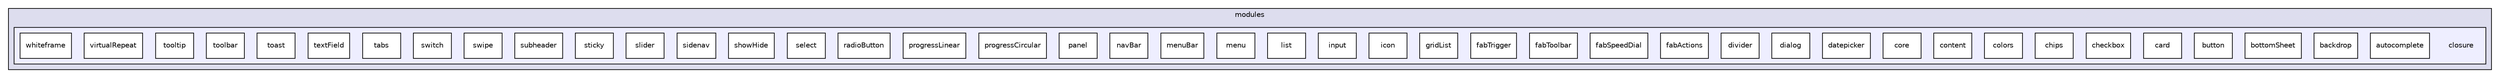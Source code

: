 digraph "libs/angular/angular-material-fileinput-master/bower_components/angular-material/modules/closure" {
  compound=true
  node [ fontsize="10", fontname="Helvetica"];
  edge [ labelfontsize="10", labelfontname="Helvetica"];
  subgraph clusterdir_9a01bcb1e0ccd983732fab7293854df9 {
    graph [ bgcolor="#ddddee", pencolor="black", label="modules" fontname="Helvetica", fontsize="10", URL="dir_9a01bcb1e0ccd983732fab7293854df9.html"]
  subgraph clusterdir_9508a65cdb91278c0406c0d6c7b30c42 {
    graph [ bgcolor="#eeeeff", pencolor="black", label="" URL="dir_9508a65cdb91278c0406c0d6c7b30c42.html"];
    dir_9508a65cdb91278c0406c0d6c7b30c42 [shape=plaintext label="closure"];
    dir_53a5ff8b3b1be099c1851764cff63c9f [shape=box label="autocomplete" color="black" fillcolor="white" style="filled" URL="dir_53a5ff8b3b1be099c1851764cff63c9f.html"];
    dir_b0506f1236e978daf0710ba61cc817d2 [shape=box label="backdrop" color="black" fillcolor="white" style="filled" URL="dir_b0506f1236e978daf0710ba61cc817d2.html"];
    dir_1af60cb73c532d03a079fe356fa0d691 [shape=box label="bottomSheet" color="black" fillcolor="white" style="filled" URL="dir_1af60cb73c532d03a079fe356fa0d691.html"];
    dir_6ec4dd24b257e7cd4fc1834cc5ba4cc8 [shape=box label="button" color="black" fillcolor="white" style="filled" URL="dir_6ec4dd24b257e7cd4fc1834cc5ba4cc8.html"];
    dir_ecedc1243ed982b379dd33b800d091b4 [shape=box label="card" color="black" fillcolor="white" style="filled" URL="dir_ecedc1243ed982b379dd33b800d091b4.html"];
    dir_369318e32d9fbd8d1ffb9874062e8952 [shape=box label="checkbox" color="black" fillcolor="white" style="filled" URL="dir_369318e32d9fbd8d1ffb9874062e8952.html"];
    dir_ad6140ca483fa946e2e093fb22d9298d [shape=box label="chips" color="black" fillcolor="white" style="filled" URL="dir_ad6140ca483fa946e2e093fb22d9298d.html"];
    dir_e8a4aefa9da8f0264302e72d0ece42df [shape=box label="colors" color="black" fillcolor="white" style="filled" URL="dir_e8a4aefa9da8f0264302e72d0ece42df.html"];
    dir_ef7e8db73fd082e7338cfc8846716512 [shape=box label="content" color="black" fillcolor="white" style="filled" URL="dir_ef7e8db73fd082e7338cfc8846716512.html"];
    dir_7e9651f8c19b1c8adfbf9adab5fd7666 [shape=box label="core" color="black" fillcolor="white" style="filled" URL="dir_7e9651f8c19b1c8adfbf9adab5fd7666.html"];
    dir_42d2fb6b5603ec5d7e8c802885a39ae0 [shape=box label="datepicker" color="black" fillcolor="white" style="filled" URL="dir_42d2fb6b5603ec5d7e8c802885a39ae0.html"];
    dir_5a7b73cb1129dabcd388a4e1418053f4 [shape=box label="dialog" color="black" fillcolor="white" style="filled" URL="dir_5a7b73cb1129dabcd388a4e1418053f4.html"];
    dir_0d79382aee9e0aabc80b9fb904a22fb6 [shape=box label="divider" color="black" fillcolor="white" style="filled" URL="dir_0d79382aee9e0aabc80b9fb904a22fb6.html"];
    dir_545fa2cba84f0d4de92e2dc51b50577c [shape=box label="fabActions" color="black" fillcolor="white" style="filled" URL="dir_545fa2cba84f0d4de92e2dc51b50577c.html"];
    dir_7e60028b90812065dfbb9fc6aeacc0b5 [shape=box label="fabSpeedDial" color="black" fillcolor="white" style="filled" URL="dir_7e60028b90812065dfbb9fc6aeacc0b5.html"];
    dir_fdf91d6d33c25ecd1831f5f10541c9e8 [shape=box label="fabToolbar" color="black" fillcolor="white" style="filled" URL="dir_fdf91d6d33c25ecd1831f5f10541c9e8.html"];
    dir_395148e7ed9247cc666d7bf5644178e7 [shape=box label="fabTrigger" color="black" fillcolor="white" style="filled" URL="dir_395148e7ed9247cc666d7bf5644178e7.html"];
    dir_35e885fa565cf9c107dbf31dbe104e1b [shape=box label="gridList" color="black" fillcolor="white" style="filled" URL="dir_35e885fa565cf9c107dbf31dbe104e1b.html"];
    dir_2dd556dc1a3776227468ffdfa9c41c24 [shape=box label="icon" color="black" fillcolor="white" style="filled" URL="dir_2dd556dc1a3776227468ffdfa9c41c24.html"];
    dir_0cf406bc146f60882781db52277c6d57 [shape=box label="input" color="black" fillcolor="white" style="filled" URL="dir_0cf406bc146f60882781db52277c6d57.html"];
    dir_6ebffc02cdd203a8cb73bb25b7e03130 [shape=box label="list" color="black" fillcolor="white" style="filled" URL="dir_6ebffc02cdd203a8cb73bb25b7e03130.html"];
    dir_4769ab30b8e1b6fe2e2e87313c4ae0ac [shape=box label="menu" color="black" fillcolor="white" style="filled" URL="dir_4769ab30b8e1b6fe2e2e87313c4ae0ac.html"];
    dir_003a585cfff5cca3572311f0ad5d36a6 [shape=box label="menuBar" color="black" fillcolor="white" style="filled" URL="dir_003a585cfff5cca3572311f0ad5d36a6.html"];
    dir_7ece4cd7576dbceb3f8d2de195371a45 [shape=box label="navBar" color="black" fillcolor="white" style="filled" URL="dir_7ece4cd7576dbceb3f8d2de195371a45.html"];
    dir_754505ff0b30c1ee8a9936881f4f7030 [shape=box label="panel" color="black" fillcolor="white" style="filled" URL="dir_754505ff0b30c1ee8a9936881f4f7030.html"];
    dir_442e8371e8c575fc0a157d6bbdb5fd3c [shape=box label="progressCircular" color="black" fillcolor="white" style="filled" URL="dir_442e8371e8c575fc0a157d6bbdb5fd3c.html"];
    dir_008cd141efce71ec75eabf9cb8629042 [shape=box label="progressLinear" color="black" fillcolor="white" style="filled" URL="dir_008cd141efce71ec75eabf9cb8629042.html"];
    dir_b2eb61101db3714ce8c15f0fa8ee2738 [shape=box label="radioButton" color="black" fillcolor="white" style="filled" URL="dir_b2eb61101db3714ce8c15f0fa8ee2738.html"];
    dir_6b954ce33150ea83d6080fd50e07288e [shape=box label="select" color="black" fillcolor="white" style="filled" URL="dir_6b954ce33150ea83d6080fd50e07288e.html"];
    dir_84bb857faadcf6800f74cef792017765 [shape=box label="showHide" color="black" fillcolor="white" style="filled" URL="dir_84bb857faadcf6800f74cef792017765.html"];
    dir_a9642d82c2dd55d4bfd79f368df62df4 [shape=box label="sidenav" color="black" fillcolor="white" style="filled" URL="dir_a9642d82c2dd55d4bfd79f368df62df4.html"];
    dir_c20dc4827800acc1a8b18aefbf79f660 [shape=box label="slider" color="black" fillcolor="white" style="filled" URL="dir_c20dc4827800acc1a8b18aefbf79f660.html"];
    dir_9dd433ed5670799eac4d87e88df645a2 [shape=box label="sticky" color="black" fillcolor="white" style="filled" URL="dir_9dd433ed5670799eac4d87e88df645a2.html"];
    dir_051c36f09b27c0032573e2ad95f9f4f8 [shape=box label="subheader" color="black" fillcolor="white" style="filled" URL="dir_051c36f09b27c0032573e2ad95f9f4f8.html"];
    dir_3d682c8aefdd3ce9ddc0a5da703b401c [shape=box label="swipe" color="black" fillcolor="white" style="filled" URL="dir_3d682c8aefdd3ce9ddc0a5da703b401c.html"];
    dir_27184a3569585faf230208279609e2ef [shape=box label="switch" color="black" fillcolor="white" style="filled" URL="dir_27184a3569585faf230208279609e2ef.html"];
    dir_cae9ecb6ae2f07fbf6bcd6ca9ed0c555 [shape=box label="tabs" color="black" fillcolor="white" style="filled" URL="dir_cae9ecb6ae2f07fbf6bcd6ca9ed0c555.html"];
    dir_d770968ff026031d7cfa2e8f6c04b849 [shape=box label="textField" color="black" fillcolor="white" style="filled" URL="dir_d770968ff026031d7cfa2e8f6c04b849.html"];
    dir_80db043de9bda6a8a8ca39a28ee2d61e [shape=box label="toast" color="black" fillcolor="white" style="filled" URL="dir_80db043de9bda6a8a8ca39a28ee2d61e.html"];
    dir_c18e0bcd178fc585d1f2a261d8303a32 [shape=box label="toolbar" color="black" fillcolor="white" style="filled" URL="dir_c18e0bcd178fc585d1f2a261d8303a32.html"];
    dir_e0112c2cb5f7554b0b485e1e77052c1c [shape=box label="tooltip" color="black" fillcolor="white" style="filled" URL="dir_e0112c2cb5f7554b0b485e1e77052c1c.html"];
    dir_ab59e63e9cc8eeb74eecf6505ff3f015 [shape=box label="virtualRepeat" color="black" fillcolor="white" style="filled" URL="dir_ab59e63e9cc8eeb74eecf6505ff3f015.html"];
    dir_75108058d4cd6daec5b1d1aa7f73b459 [shape=box label="whiteframe" color="black" fillcolor="white" style="filled" URL="dir_75108058d4cd6daec5b1d1aa7f73b459.html"];
  }
  }
}
